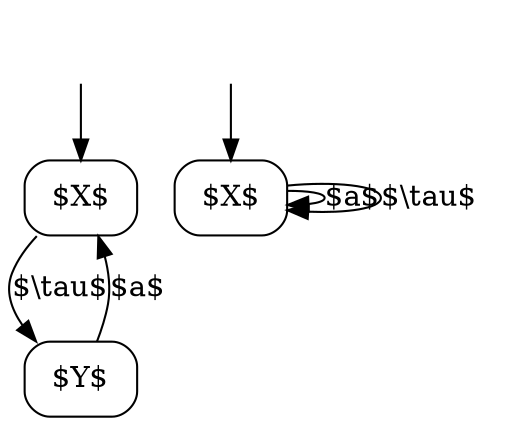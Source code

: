 digraph 
{
0 [shape = plaintext, label = ""]
1 [shape = box, label = "$X$", style = rounded];
2 [shape = box, label = "$Y$", style = rounded];
1 -> 2[label = "$\\tau$"]
2 -> 1[label = "$a$"]
0 -> 1

3 [shape = plaintext, label = ""]
4 [shape = box, label = "$X$", style = rounded];
4 -> 4[label = "$a$"]
4 -> 4[label = "$\\tau$"]
3 -> 4
}